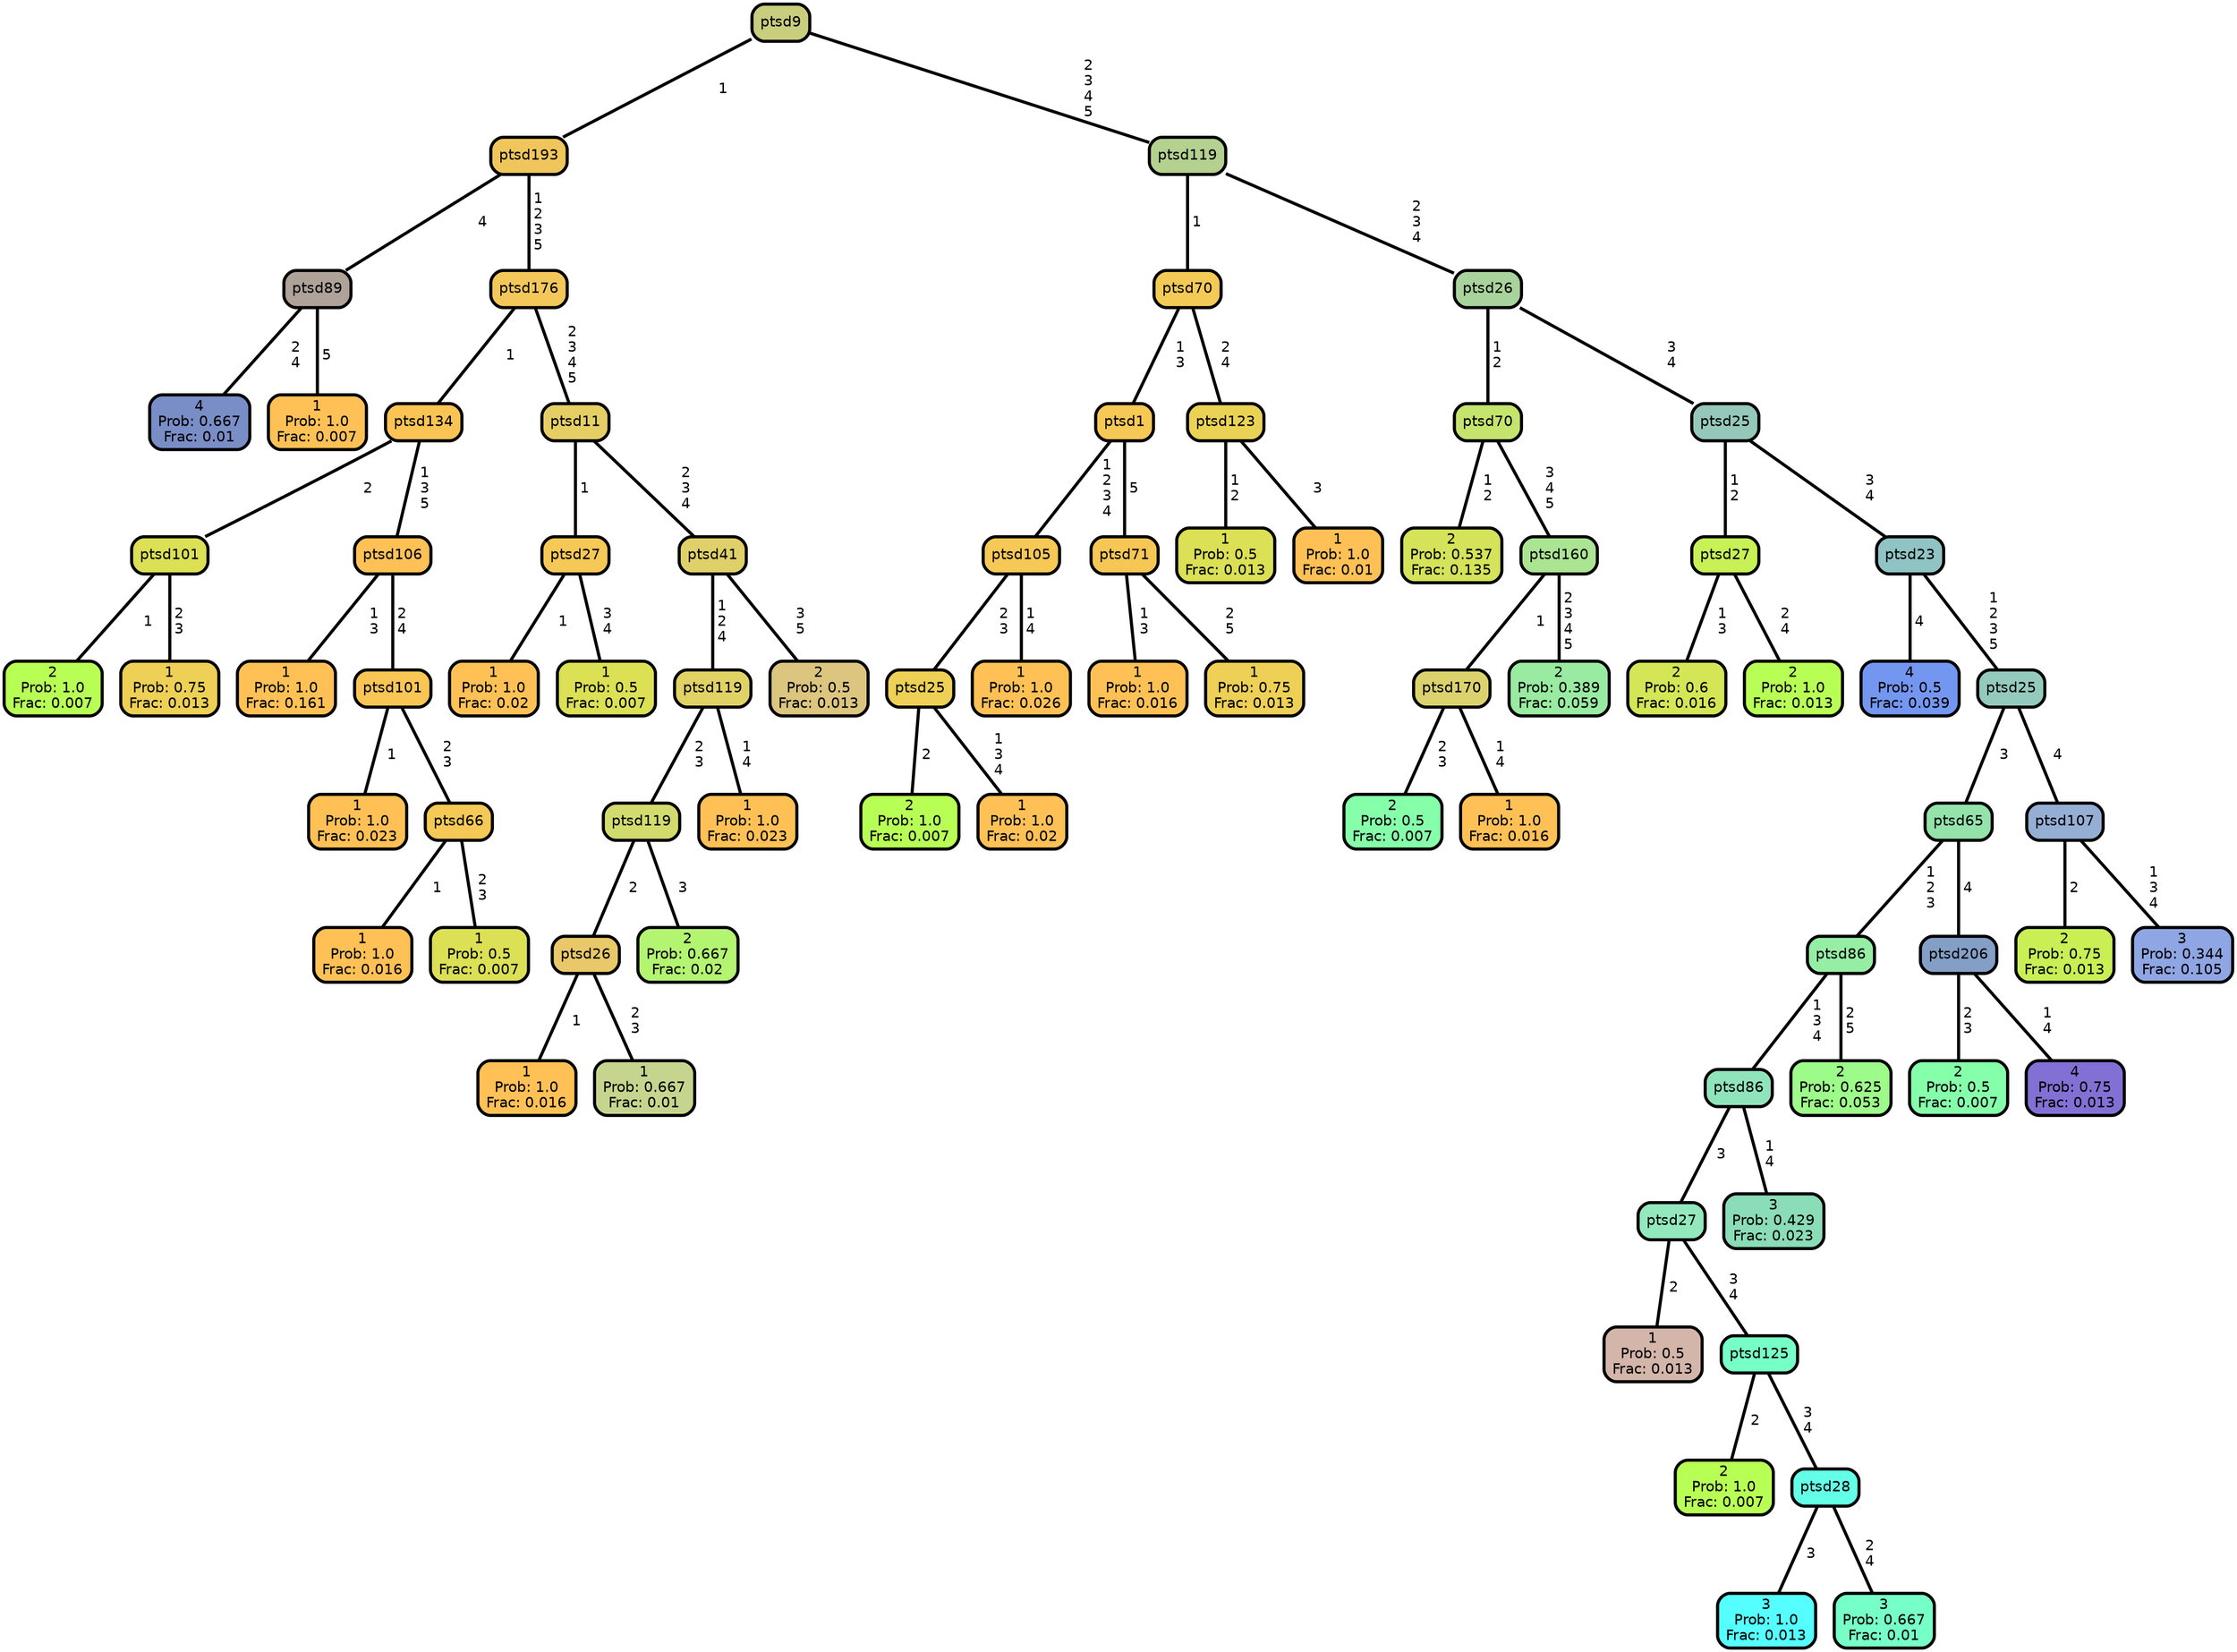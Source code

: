 graph Tree {
node [shape=box, style="filled, rounded",color="black",penwidth="3",fontcolor="black",                 fontname=helvetica] ;
graph [ranksep="0 equally", splines=straight,                 bgcolor=transparent, dpi=60] ;
edge [fontname=helvetica, color=black] ;
0 [label="4
Prob: 0.667
Frac: 0.01", fillcolor="#798dc6"] ;
1 [label="ptsd89",href=".//ptsd89.svg", fillcolor="#aea299"] ;
2 [label="1
Prob: 1.0
Frac: 0.007", fillcolor="#ffc155"] ;
3 [label="ptsd193",href=".//ptsd193.svg", fillcolor="#f0c65c"] ;
4 [label="2
Prob: 1.0
Frac: 0.007", fillcolor="#b8ff55"] ;
5 [label="ptsd101",href=".//ptsd101.svg", fillcolor="#dbe055"] ;
6 [label="1
Prob: 0.75
Frac: 0.013", fillcolor="#edd055"] ;
7 [label="ptsd134",href=".//ptsd134.svg", fillcolor="#fac455"] ;
8 [label="1
Prob: 1.0
Frac: 0.161", fillcolor="#ffc155"] ;
9 [label="ptsd106",href=".//ptsd106.svg", fillcolor="#fdc155"] ;
10 [label="1
Prob: 1.0
Frac: 0.023", fillcolor="#ffc155"] ;
11 [label="ptsd101",href=".//ptsd101.svg", fillcolor="#f9c555"] ;
12 [label="1
Prob: 1.0
Frac: 0.016", fillcolor="#ffc155"] ;
13 [label="ptsd66",href=".//ptsd66.svg", fillcolor="#f4c955"] ;
14 [label="1
Prob: 0.5
Frac: 0.007", fillcolor="#dbe055"] ;
15 [label="ptsd176",href=".//ptsd176.svg", fillcolor="#f4c75a"] ;
16 [label="1
Prob: 1.0
Frac: 0.02", fillcolor="#ffc155"] ;
17 [label="ptsd27",href=".//ptsd27.svg", fillcolor="#f6c855"] ;
18 [label="1
Prob: 0.5
Frac: 0.007", fillcolor="#dbe055"] ;
19 [label="ptsd11",href=".//ptsd11.svg", fillcolor="#e5ce64"] ;
20 [label="1
Prob: 1.0
Frac: 0.016", fillcolor="#ffc155"] ;
21 [label="ptsd26",href=".//ptsd26.svg", fillcolor="#e9c86a"] ;
22 [label="1
Prob: 0.667
Frac: 0.01", fillcolor="#c6d58d"] ;
23 [label="ptsd119",href=".//ptsd119.svg", fillcolor="#d2db6d"] ;
24 [label="2
Prob: 0.667
Frac: 0.02", fillcolor="#b3f471"] ;
25 [label="ptsd119",href=".//ptsd119.svg", fillcolor="#e1d265"] ;
26 [label="1
Prob: 1.0
Frac: 0.023", fillcolor="#ffc155"] ;
27 [label="ptsd41",href=".//ptsd41.svg", fillcolor="#e0d069"] ;
28 [label="2
Prob: 0.5
Frac: 0.013", fillcolor="#dbc57f"] ;
29 [label="ptsd9",href=".//ptsd9.svg", fillcolor="#c9cd7e"] ;
30 [label="2
Prob: 1.0
Frac: 0.007", fillcolor="#b8ff55"] ;
31 [label="ptsd25",href=".//ptsd25.svg", fillcolor="#edd055"] ;
32 [label="1
Prob: 1.0
Frac: 0.02", fillcolor="#ffc155"] ;
33 [label="ptsd105",href=".//ptsd105.svg", fillcolor="#f6c855"] ;
34 [label="1
Prob: 1.0
Frac: 0.026", fillcolor="#ffc155"] ;
35 [label="ptsd1",href=".//ptsd1.svg", fillcolor="#f6c855"] ;
36 [label="1
Prob: 1.0
Frac: 0.016", fillcolor="#ffc155"] ;
37 [label="ptsd71",href=".//ptsd71.svg", fillcolor="#f7c755"] ;
38 [label="1
Prob: 0.75
Frac: 0.013", fillcolor="#edd055"] ;
39 [label="ptsd70",href=".//ptsd70.svg", fillcolor="#f3ca55"] ;
40 [label="1
Prob: 0.5
Frac: 0.013", fillcolor="#dbe055"] ;
41 [label="ptsd123",href=".//ptsd123.svg", fillcolor="#ead255"] ;
42 [label="1
Prob: 1.0
Frac: 0.01", fillcolor="#ffc155"] ;
43 [label="ptsd119",href=".//ptsd119.svg", fillcolor="#b4d190"] ;
44 [label="2
Prob: 0.537
Frac: 0.135", fillcolor="#d4e359"] ;
45 [label="ptsd70",href=".//ptsd70.svg", fillcolor="#c5e46e"] ;
46 [label="2
Prob: 0.5
Frac: 0.007", fillcolor="#86ffaa"] ;
47 [label="ptsd170",href=".//ptsd170.svg", fillcolor="#dcd26d"] ;
48 [label="1
Prob: 1.0
Frac: 0.016", fillcolor="#ffc155"] ;
49 [label="ptsd160",href=".//ptsd160.svg", fillcolor="#abe492"] ;
50 [label="2
Prob: 0.389
Frac: 0.059", fillcolor="#98eba0"] ;
51 [label="ptsd26",href=".//ptsd26.svg", fillcolor="#a8d39c"] ;
52 [label="2
Prob: 0.6
Frac: 0.016", fillcolor="#d4e655"] ;
53 [label="ptsd27",href=".//ptsd27.svg", fillcolor="#c7f155"] ;
54 [label="2
Prob: 1.0
Frac: 0.013", fillcolor="#b8ff55"] ;
55 [label="ptsd25",href=".//ptsd25.svg", fillcolor="#95c8ba"] ;
56 [label="4
Prob: 0.5
Frac: 0.039", fillcolor="#7396f0"] ;
57 [label="ptsd23",href=".//ptsd23.svg", fillcolor="#90c3c4"] ;
58 [label="1
Prob: 0.5
Frac: 0.013", fillcolor="#d4b5aa"] ;
59 [label="ptsd27",href=".//ptsd27.svg", fillcolor="#93e8bd"] ;
60 [label="2
Prob: 1.0
Frac: 0.007", fillcolor="#b8ff55"] ;
61 [label="ptsd125",href=".//ptsd125.svg", fillcolor="#76ffc6"] ;
62 [label="3
Prob: 1.0
Frac: 0.013", fillcolor="#55ffff"] ;
63 [label="ptsd28",href=".//ptsd28.svg", fillcolor="#63ffe6"] ;
64 [label="3
Prob: 0.667
Frac: 0.01", fillcolor="#76ffc6"] ;
65 [label="ptsd86",href=".//ptsd86.svg", fillcolor="#90e4bb"] ;
66 [label="3
Prob: 0.429
Frac: 0.023", fillcolor="#8addb6"] ;
67 [label="ptsd86",href=".//ptsd86.svg", fillcolor="#96eea5"] ;
68 [label="2
Prob: 0.625
Frac: 0.053", fillcolor="#9dfb8a"] ;
69 [label="ptsd65",href=".//ptsd65.svg", fillcolor="#93e3aa"] ;
70 [label="2
Prob: 0.5
Frac: 0.007", fillcolor="#86ffaa"] ;
71 [label="ptsd206",href=".//ptsd206.svg", fillcolor="#849fc6"] ;
72 [label="4
Prob: 0.75
Frac: 0.013", fillcolor="#8370d4"] ;
73 [label="ptsd25",href=".//ptsd25.svg", fillcolor="#94cabd"] ;
74 [label="2
Prob: 0.75
Frac: 0.013", fillcolor="#c9ef55"] ;
75 [label="ptsd107",href=".//ptsd107.svg", fillcolor="#95aed4"] ;
76 [label="3
Prob: 0.344
Frac: 0.105", fillcolor="#8fa6e4"] ;
1 -- 0 [label=" 2\n 4",penwidth=3] ;
1 -- 2 [label=" 5",penwidth=3] ;
3 -- 1 [label=" 4",penwidth=3] ;
3 -- 15 [label=" 1\n 2\n 3\n 5",penwidth=3] ;
5 -- 4 [label=" 1",penwidth=3] ;
5 -- 6 [label=" 2\n 3",penwidth=3] ;
7 -- 5 [label=" 2",penwidth=3] ;
7 -- 9 [label=" 1\n 3\n 5",penwidth=3] ;
9 -- 8 [label=" 1\n 3",penwidth=3] ;
9 -- 11 [label=" 2\n 4",penwidth=3] ;
11 -- 10 [label=" 1",penwidth=3] ;
11 -- 13 [label=" 2\n 3",penwidth=3] ;
13 -- 12 [label=" 1",penwidth=3] ;
13 -- 14 [label=" 2\n 3",penwidth=3] ;
15 -- 7 [label=" 1",penwidth=3] ;
15 -- 19 [label=" 2\n 3\n 4\n 5",penwidth=3] ;
17 -- 16 [label=" 1",penwidth=3] ;
17 -- 18 [label=" 3\n 4",penwidth=3] ;
19 -- 17 [label=" 1",penwidth=3] ;
19 -- 27 [label=" 2\n 3\n 4",penwidth=3] ;
21 -- 20 [label=" 1",penwidth=3] ;
21 -- 22 [label=" 2\n 3",penwidth=3] ;
23 -- 21 [label=" 2",penwidth=3] ;
23 -- 24 [label=" 3",penwidth=3] ;
25 -- 23 [label=" 2\n 3",penwidth=3] ;
25 -- 26 [label=" 1\n 4",penwidth=3] ;
27 -- 25 [label=" 1\n 2\n 4",penwidth=3] ;
27 -- 28 [label=" 3\n 5",penwidth=3] ;
29 -- 3 [label=" 1",penwidth=3] ;
29 -- 43 [label=" 2\n 3\n 4\n 5",penwidth=3] ;
31 -- 30 [label=" 2",penwidth=3] ;
31 -- 32 [label=" 1\n 3\n 4",penwidth=3] ;
33 -- 31 [label=" 2\n 3",penwidth=3] ;
33 -- 34 [label=" 1\n 4",penwidth=3] ;
35 -- 33 [label=" 1\n 2\n 3\n 4",penwidth=3] ;
35 -- 37 [label=" 5",penwidth=3] ;
37 -- 36 [label=" 1\n 3",penwidth=3] ;
37 -- 38 [label=" 2\n 5",penwidth=3] ;
39 -- 35 [label=" 1\n 3",penwidth=3] ;
39 -- 41 [label=" 2\n 4",penwidth=3] ;
41 -- 40 [label=" 1\n 2",penwidth=3] ;
41 -- 42 [label=" 3",penwidth=3] ;
43 -- 39 [label=" 1",penwidth=3] ;
43 -- 51 [label=" 2\n 3\n 4",penwidth=3] ;
45 -- 44 [label=" 1\n 2",penwidth=3] ;
45 -- 49 [label=" 3\n 4\n 5",penwidth=3] ;
47 -- 46 [label=" 2\n 3",penwidth=3] ;
47 -- 48 [label=" 1\n 4",penwidth=3] ;
49 -- 47 [label=" 1",penwidth=3] ;
49 -- 50 [label=" 2\n 3\n 4\n 5",penwidth=3] ;
51 -- 45 [label=" 1\n 2",penwidth=3] ;
51 -- 55 [label=" 3\n 4",penwidth=3] ;
53 -- 52 [label=" 1\n 3",penwidth=3] ;
53 -- 54 [label=" 2\n 4",penwidth=3] ;
55 -- 53 [label=" 1\n 2",penwidth=3] ;
55 -- 57 [label=" 3\n 4",penwidth=3] ;
57 -- 56 [label=" 4",penwidth=3] ;
57 -- 73 [label=" 1\n 2\n 3\n 5",penwidth=3] ;
59 -- 58 [label=" 2",penwidth=3] ;
59 -- 61 [label=" 3\n 4",penwidth=3] ;
61 -- 60 [label=" 2",penwidth=3] ;
61 -- 63 [label=" 3\n 4",penwidth=3] ;
63 -- 62 [label=" 3",penwidth=3] ;
63 -- 64 [label=" 2\n 4",penwidth=3] ;
65 -- 59 [label=" 3",penwidth=3] ;
65 -- 66 [label=" 1\n 4",penwidth=3] ;
67 -- 65 [label=" 1\n 3\n 4",penwidth=3] ;
67 -- 68 [label=" 2\n 5",penwidth=3] ;
69 -- 67 [label=" 1\n 2\n 3",penwidth=3] ;
69 -- 71 [label=" 4",penwidth=3] ;
71 -- 70 [label=" 2\n 3",penwidth=3] ;
71 -- 72 [label=" 1\n 4",penwidth=3] ;
73 -- 69 [label=" 3",penwidth=3] ;
73 -- 75 [label=" 4",penwidth=3] ;
75 -- 74 [label=" 2",penwidth=3] ;
75 -- 76 [label=" 1\n 3\n 4",penwidth=3] ;
{rank = same;}}